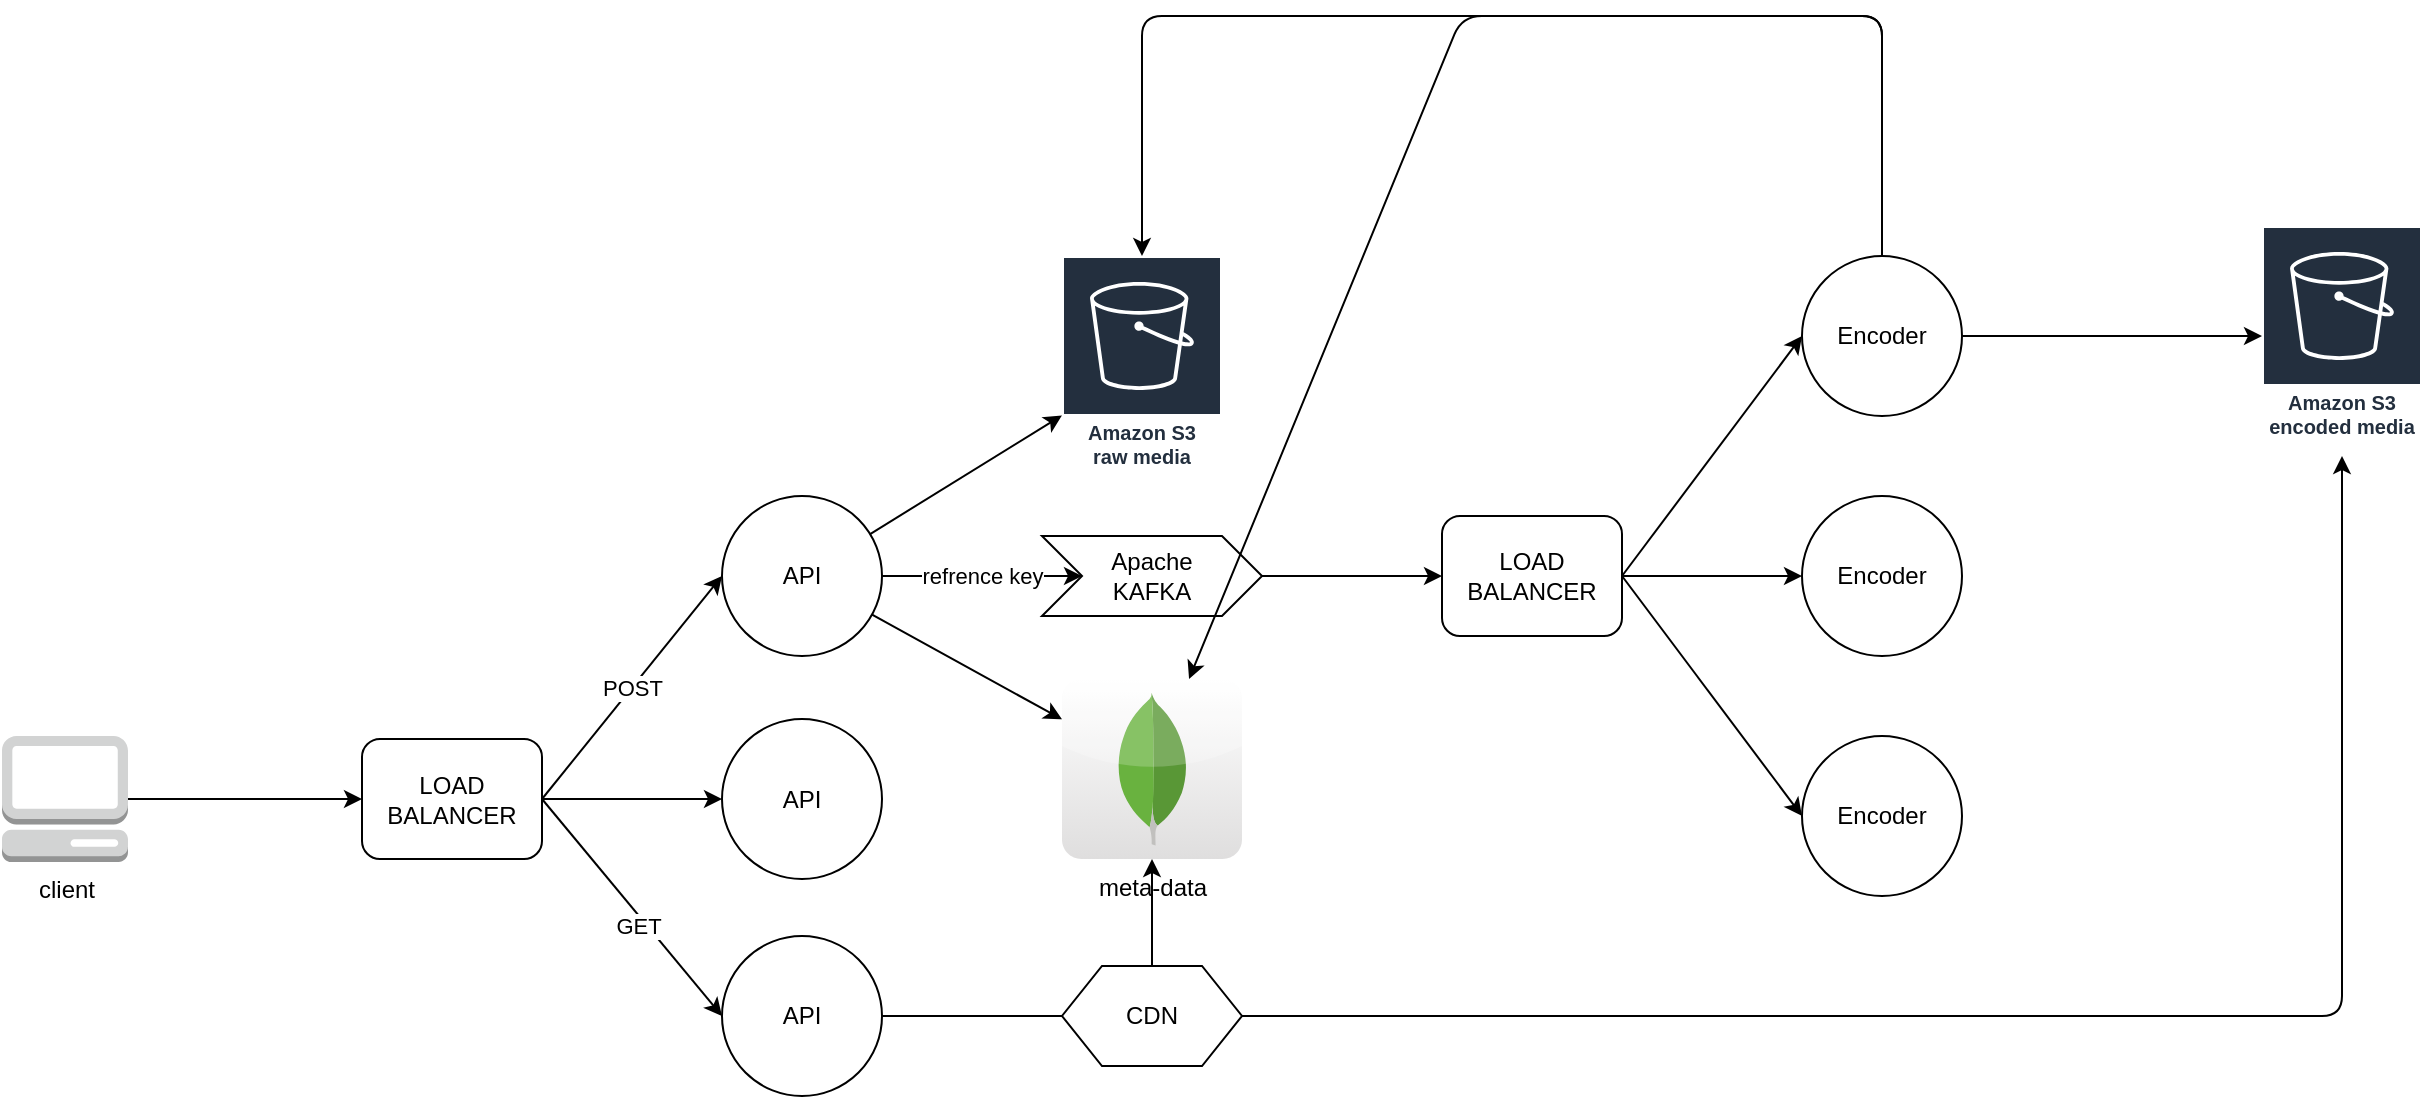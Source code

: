 <mxfile>
    <diagram id="mRqpC0JNXMiJhwUxWvKL" name="Page-1">
        <mxGraphModel dx="670" dy="1644" grid="1" gridSize="10" guides="1" tooltips="1" connect="1" arrows="1" fold="1" page="1" pageScale="1" pageWidth="850" pageHeight="1100" math="0" shadow="0">
            <root>
                <mxCell id="0"/>
                <mxCell id="1" parent="0"/>
                <mxCell id="10" style="edgeStyle=none;html=1;entryX=0;entryY=0.5;entryDx=0;entryDy=0;" parent="1" source="2" target="3" edge="1">
                    <mxGeometry relative="1" as="geometry"/>
                </mxCell>
                <mxCell id="2" value="client" style="outlineConnect=0;dashed=0;verticalLabelPosition=bottom;verticalAlign=top;align=center;html=1;shape=mxgraph.aws3.management_console;fillColor=#D2D3D3;gradientColor=none;" parent="1" vertex="1">
                    <mxGeometry x="80" y="120" width="63" height="63" as="geometry"/>
                </mxCell>
                <mxCell id="5" style="edgeStyle=none;html=1;" parent="1" source="3" target="4" edge="1">
                    <mxGeometry relative="1" as="geometry"/>
                </mxCell>
                <mxCell id="8" value="POST" style="edgeStyle=none;html=1;entryX=0;entryY=0.5;entryDx=0;entryDy=0;exitX=1;exitY=0.5;exitDx=0;exitDy=0;" parent="1" source="3" target="7" edge="1">
                    <mxGeometry relative="1" as="geometry"/>
                </mxCell>
                <mxCell id="9" style="edgeStyle=none;html=1;entryX=0;entryY=0.5;entryDx=0;entryDy=0;exitX=1;exitY=0.5;exitDx=0;exitDy=0;" parent="1" source="3" target="6" edge="1">
                    <mxGeometry relative="1" as="geometry"/>
                </mxCell>
                <mxCell id="37" value="GET" style="edgeLabel;html=1;align=center;verticalAlign=middle;resizable=0;points=[];" parent="9" vertex="1" connectable="0">
                    <mxGeometry x="0.121" y="-4" relative="1" as="geometry">
                        <mxPoint as="offset"/>
                    </mxGeometry>
                </mxCell>
                <mxCell id="3" value="LOAD BALANCER" style="rounded=1;whiteSpace=wrap;html=1;" parent="1" vertex="1">
                    <mxGeometry x="260" y="121.5" width="90" height="60" as="geometry"/>
                </mxCell>
                <mxCell id="4" value="API" style="ellipse;whiteSpace=wrap;html=1;aspect=fixed;" parent="1" vertex="1">
                    <mxGeometry x="440" y="111.5" width="80" height="80" as="geometry"/>
                </mxCell>
                <mxCell id="39" style="edgeStyle=none;html=1;" parent="1" source="6" target="13" edge="1">
                    <mxGeometry relative="1" as="geometry">
                        <Array as="points">
                            <mxPoint x="655" y="260"/>
                        </Array>
                    </mxGeometry>
                </mxCell>
                <mxCell id="40" style="edgeStyle=none;html=1;" parent="1" source="6" edge="1">
                    <mxGeometry relative="1" as="geometry">
                        <mxPoint x="1250" y="-20" as="targetPoint"/>
                        <Array as="points">
                            <mxPoint x="1250" y="260"/>
                        </Array>
                    </mxGeometry>
                </mxCell>
                <mxCell id="6" value="API" style="ellipse;whiteSpace=wrap;html=1;aspect=fixed;" parent="1" vertex="1">
                    <mxGeometry x="440" y="220" width="80" height="80" as="geometry"/>
                </mxCell>
                <mxCell id="14" style="edgeStyle=none;html=1;" parent="1" source="7" target="11" edge="1">
                    <mxGeometry relative="1" as="geometry">
                        <mxPoint x="480" y="-20" as="targetPoint"/>
                    </mxGeometry>
                </mxCell>
                <mxCell id="15" style="edgeStyle=none;html=1;" parent="1" source="7" target="13" edge="1">
                    <mxGeometry relative="1" as="geometry"/>
                </mxCell>
                <mxCell id="20" value="refrence key" style="edgeStyle=none;html=1;entryX=0;entryY=0.5;entryDx=0;entryDy=0;" parent="1" source="7" target="18" edge="1">
                    <mxGeometry relative="1" as="geometry">
                        <mxPoint as="offset"/>
                    </mxGeometry>
                </mxCell>
                <mxCell id="7" value="API" style="ellipse;whiteSpace=wrap;html=1;aspect=fixed;" parent="1" vertex="1">
                    <mxGeometry x="440" width="80" height="80" as="geometry"/>
                </mxCell>
                <mxCell id="11" value="Amazon S3&lt;br&gt;raw media" style="sketch=0;outlineConnect=0;fontColor=#232F3E;gradientColor=none;strokeColor=#ffffff;fillColor=#232F3E;dashed=0;verticalLabelPosition=middle;verticalAlign=bottom;align=center;html=1;whiteSpace=wrap;fontSize=10;fontStyle=1;spacing=3;shape=mxgraph.aws4.productIcon;prIcon=mxgraph.aws4.s3;" parent="1" vertex="1">
                    <mxGeometry x="610" y="-120" width="80" height="110" as="geometry"/>
                </mxCell>
                <mxCell id="13" value="meta-data" style="dashed=0;outlineConnect=0;html=1;align=center;labelPosition=center;verticalLabelPosition=bottom;verticalAlign=top;shape=mxgraph.webicons.mongodb;gradientColor=#DFDEDE" parent="1" vertex="1">
                    <mxGeometry x="610" y="91.5" width="90" height="90" as="geometry"/>
                </mxCell>
                <mxCell id="23" style="edgeStyle=none;html=1;entryX=0;entryY=0.5;entryDx=0;entryDy=0;" parent="1" source="18" target="22" edge="1">
                    <mxGeometry relative="1" as="geometry"/>
                </mxCell>
                <mxCell id="18" value="Apache &lt;br&gt;KAFKA" style="shape=step;perimeter=stepPerimeter;whiteSpace=wrap;html=1;fixedSize=1;" parent="1" vertex="1">
                    <mxGeometry x="600" y="20" width="110" height="40" as="geometry"/>
                </mxCell>
                <mxCell id="28" style="edgeStyle=none;html=1;entryX=0;entryY=0.5;entryDx=0;entryDy=0;" parent="1" source="22" target="26" edge="1">
                    <mxGeometry relative="1" as="geometry"/>
                </mxCell>
                <mxCell id="29" style="edgeStyle=none;html=1;entryX=0;entryY=0.5;entryDx=0;entryDy=0;exitX=1;exitY=0.5;exitDx=0;exitDy=0;" parent="1" source="22" target="27" edge="1">
                    <mxGeometry relative="1" as="geometry"/>
                </mxCell>
                <mxCell id="30" style="edgeStyle=none;html=1;entryX=0;entryY=0.5;entryDx=0;entryDy=0;exitX=1;exitY=0.5;exitDx=0;exitDy=0;" parent="1" source="22" target="25" edge="1">
                    <mxGeometry relative="1" as="geometry"/>
                </mxCell>
                <mxCell id="22" value="LOAD BALANCER" style="rounded=1;whiteSpace=wrap;html=1;" parent="1" vertex="1">
                    <mxGeometry x="800" y="10" width="90" height="60" as="geometry"/>
                </mxCell>
                <mxCell id="25" value="Encoder" style="ellipse;whiteSpace=wrap;html=1;aspect=fixed;" parent="1" vertex="1">
                    <mxGeometry x="980" y="120" width="80" height="80" as="geometry"/>
                </mxCell>
                <mxCell id="26" value="Encoder" style="ellipse;whiteSpace=wrap;html=1;aspect=fixed;" parent="1" vertex="1">
                    <mxGeometry x="980" width="80" height="80" as="geometry"/>
                </mxCell>
                <mxCell id="31" style="edgeStyle=none;html=1;" parent="1" source="27" target="32" edge="1">
                    <mxGeometry relative="1" as="geometry">
                        <mxPoint x="1280" y="-80" as="targetPoint"/>
                    </mxGeometry>
                </mxCell>
                <mxCell id="34" style="edgeStyle=none;html=1;" parent="1" source="27" target="11" edge="1">
                    <mxGeometry relative="1" as="geometry">
                        <mxPoint x="580" y="-190" as="targetPoint"/>
                        <Array as="points">
                            <mxPoint x="1020" y="-240"/>
                            <mxPoint x="650" y="-240"/>
                        </Array>
                    </mxGeometry>
                </mxCell>
                <mxCell id="38" style="edgeStyle=none;html=1;" parent="1" source="27" target="13" edge="1">
                    <mxGeometry relative="1" as="geometry">
                        <Array as="points">
                            <mxPoint x="1020" y="-240"/>
                            <mxPoint x="810" y="-240"/>
                        </Array>
                    </mxGeometry>
                </mxCell>
                <mxCell id="27" value="Encoder" style="ellipse;whiteSpace=wrap;html=1;aspect=fixed;" parent="1" vertex="1">
                    <mxGeometry x="980" y="-120" width="80" height="80" as="geometry"/>
                </mxCell>
                <mxCell id="32" value="Amazon S3&lt;br&gt;encoded media" style="sketch=0;outlineConnect=0;fontColor=#232F3E;gradientColor=none;strokeColor=#ffffff;fillColor=#232F3E;dashed=0;verticalLabelPosition=middle;verticalAlign=bottom;align=center;html=1;whiteSpace=wrap;fontSize=10;fontStyle=1;spacing=3;shape=mxgraph.aws4.productIcon;prIcon=mxgraph.aws4.s3;" parent="1" vertex="1">
                    <mxGeometry x="1210" y="-135" width="80" height="110" as="geometry"/>
                </mxCell>
                <mxCell id="42" value="CDN" style="shape=hexagon;perimeter=hexagonPerimeter2;whiteSpace=wrap;html=1;fixedSize=1;" vertex="1" parent="1">
                    <mxGeometry x="610" y="235" width="90" height="50" as="geometry"/>
                </mxCell>
            </root>
        </mxGraphModel>
    </diagram>
</mxfile>